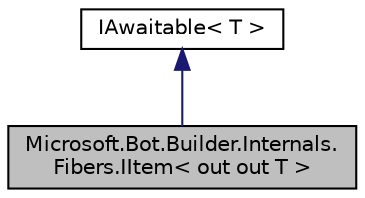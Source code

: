digraph "Microsoft.Bot.Builder.Internals.Fibers.IItem&lt; out out T &gt;"
{
  edge [fontname="Helvetica",fontsize="10",labelfontname="Helvetica",labelfontsize="10"];
  node [fontname="Helvetica",fontsize="10",shape=record];
  Node1 [label="Microsoft.Bot.Builder.Internals.\lFibers.IItem\< out out T \>",height=0.2,width=0.4,color="black", fillcolor="grey75", style="filled", fontcolor="black"];
  Node2 -> Node1 [dir="back",color="midnightblue",fontsize="10",style="solid",fontname="Helvetica"];
  Node2 [label="IAwaitable\< T \>",height=0.2,width=0.4,color="black", fillcolor="white", style="filled",URL="$d9/d4e/interface_microsoft_1_1_bot_1_1_builder_1_1_dialogs_1_1_i_awaitable.html"];
}
